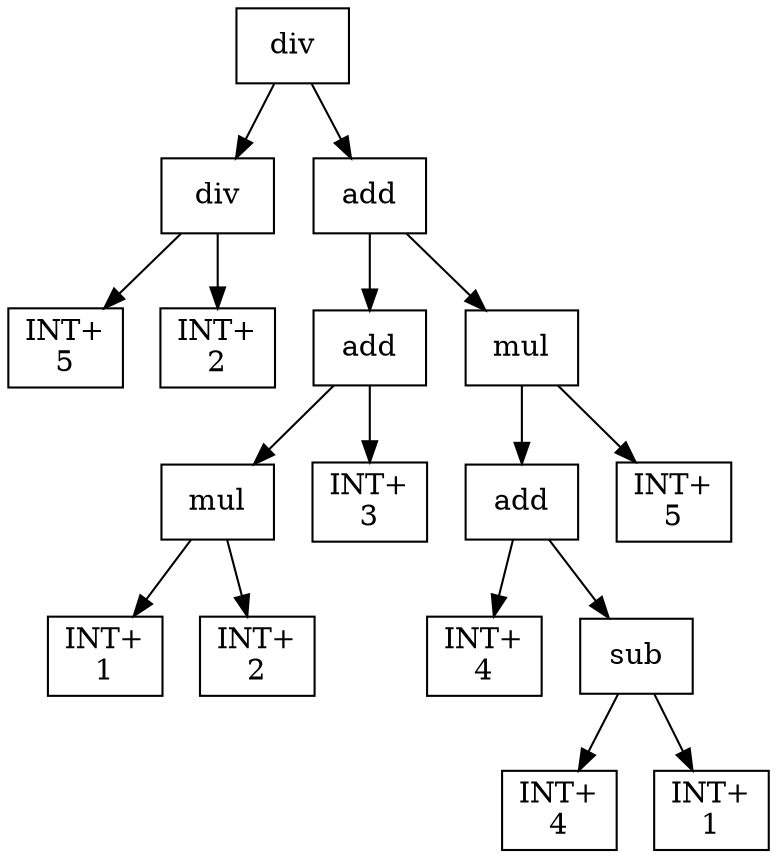 digraph expr {
  node [shape=box];
  n1 [label="div"];
  n2 [label="div"];
  n3 [label="INT+\n5"];
  n4 [label="INT+\n2"];
  n2 -> n3;
  n2 -> n4;
  n5 [label="add"];
  n6 [label="add"];
  n7 [label="mul"];
  n8 [label="INT+\n1"];
  n9 [label="INT+\n2"];
  n7 -> n8;
  n7 -> n9;
  n10 [label="INT+\n3"];
  n6 -> n7;
  n6 -> n10;
  n11 [label="mul"];
  n12 [label="add"];
  n13 [label="INT+\n4"];
  n14 [label="sub"];
  n15 [label="INT+\n4"];
  n16 [label="INT+\n1"];
  n14 -> n15;
  n14 -> n16;
  n12 -> n13;
  n12 -> n14;
  n17 [label="INT+\n5"];
  n11 -> n12;
  n11 -> n17;
  n5 -> n6;
  n5 -> n11;
  n1 -> n2;
  n1 -> n5;
}
